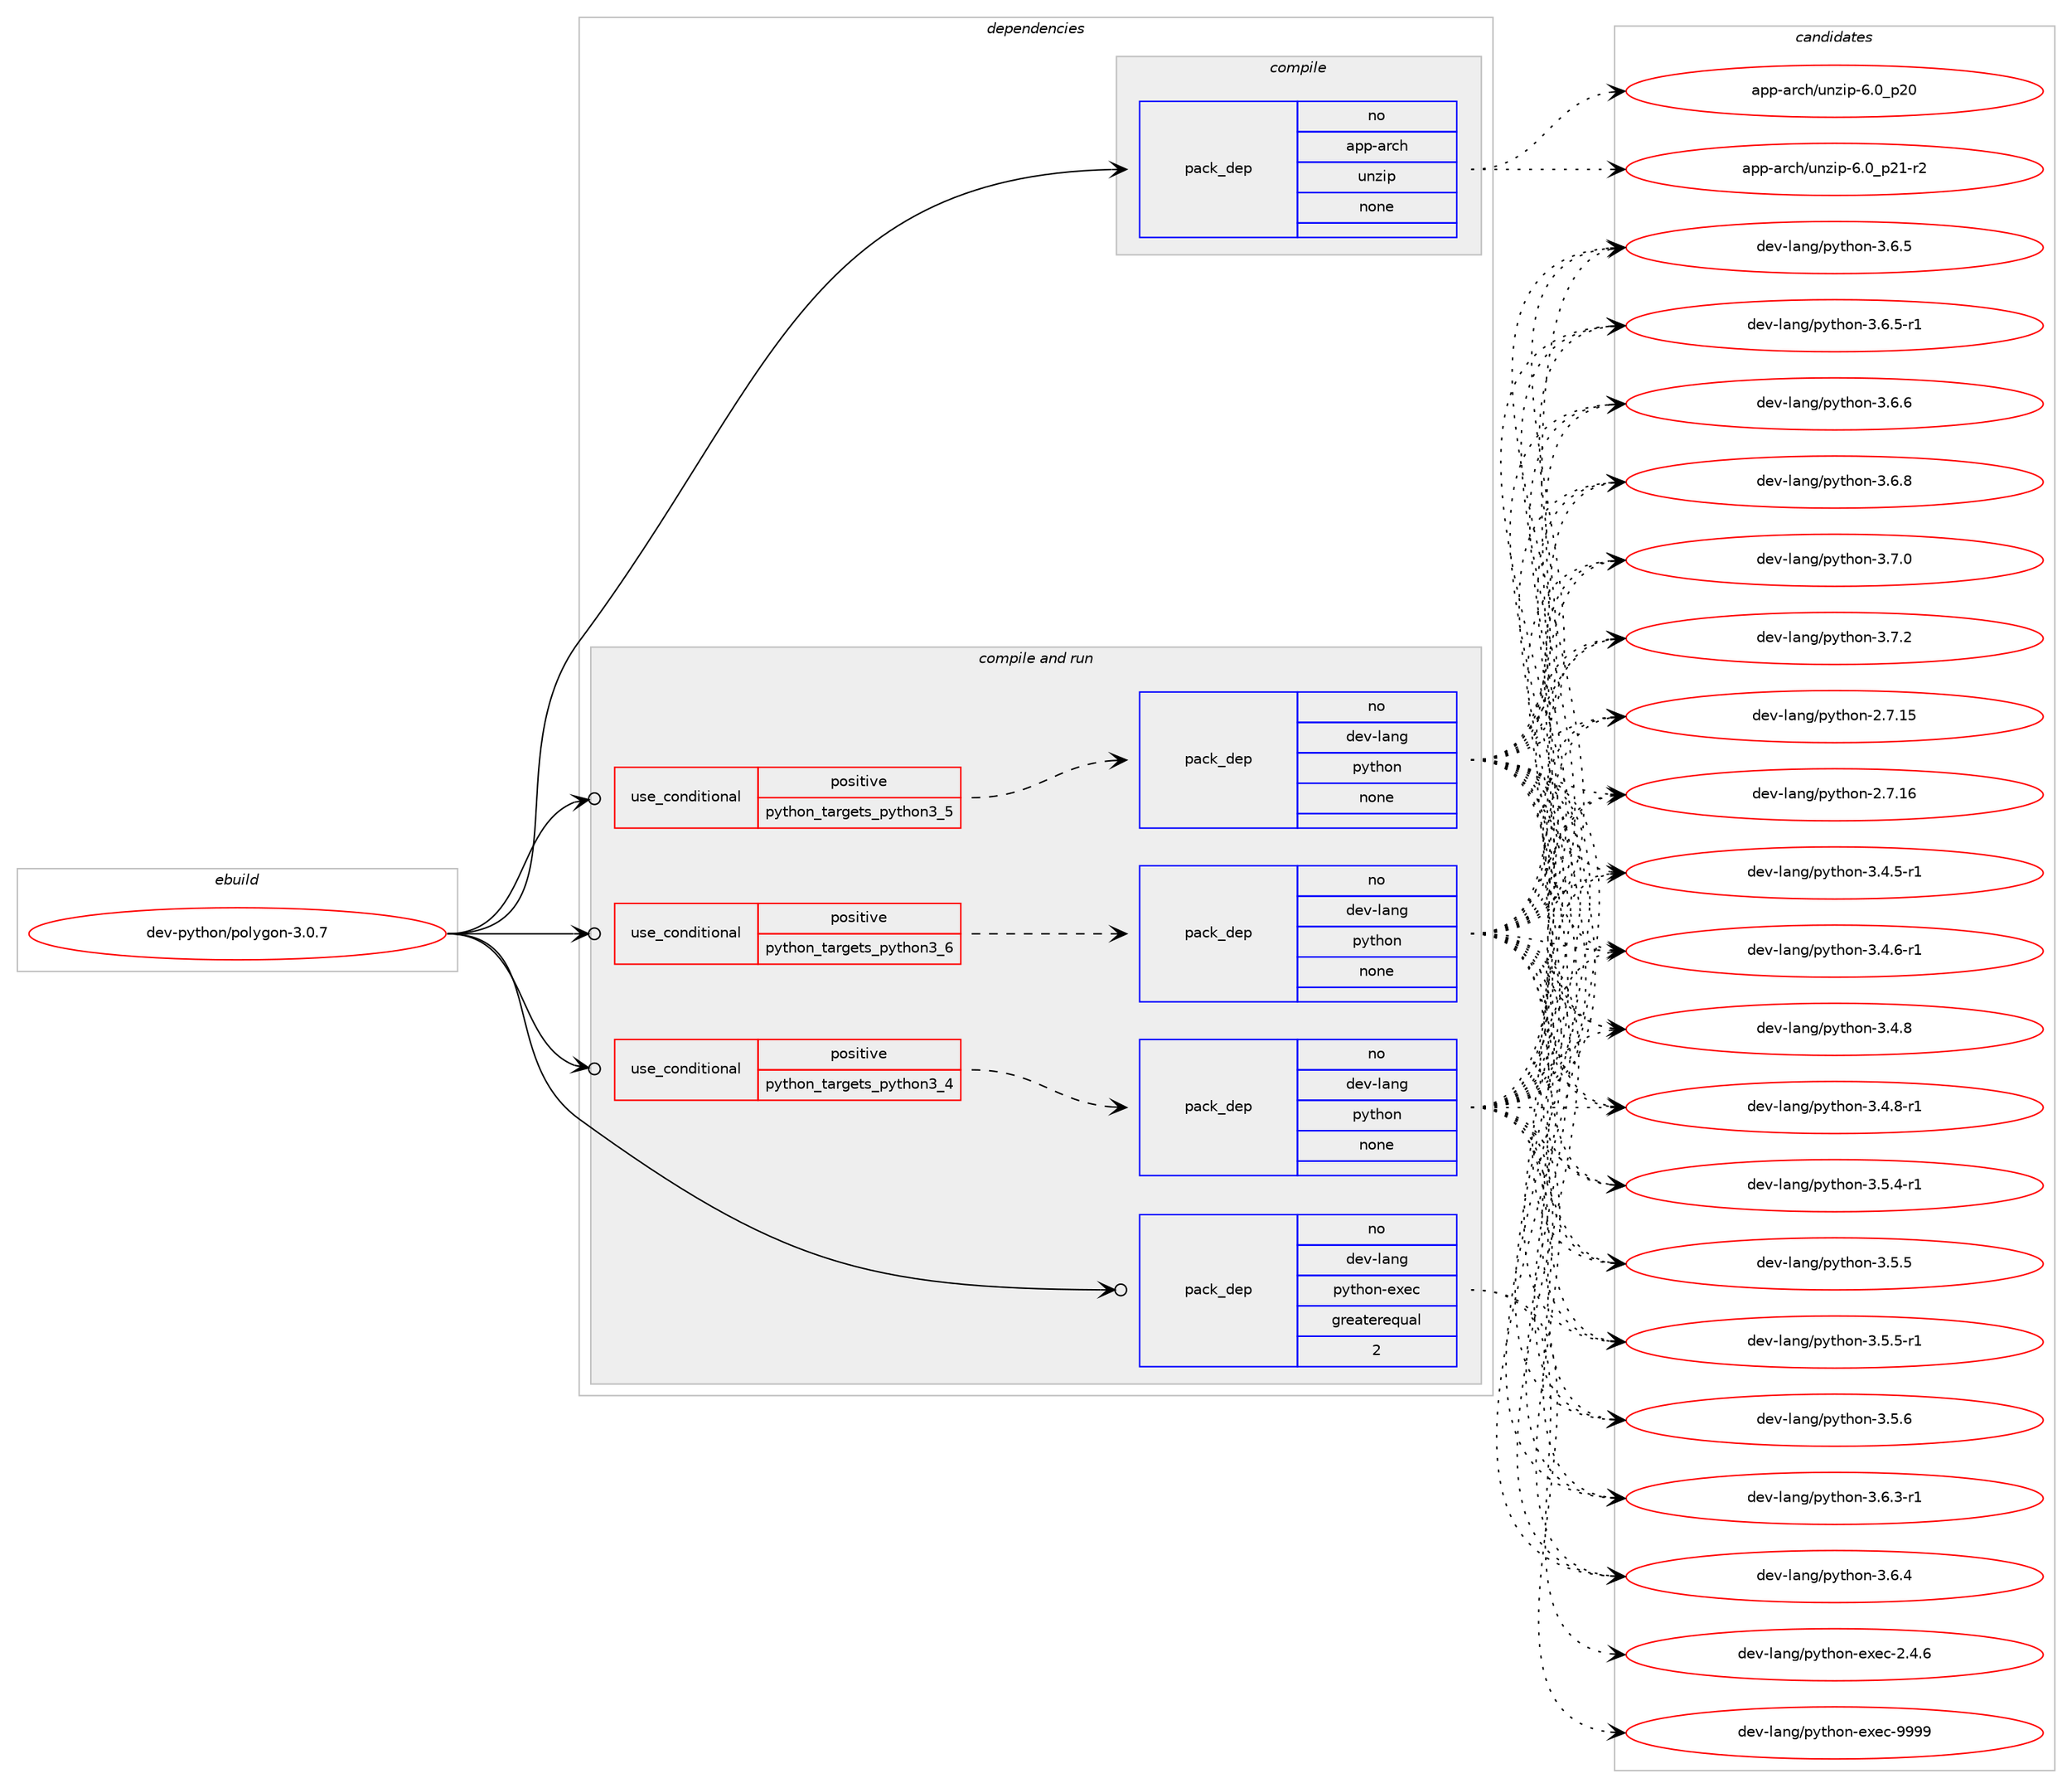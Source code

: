 digraph prolog {

# *************
# Graph options
# *************

newrank=true;
concentrate=true;
compound=true;
graph [rankdir=LR,fontname=Helvetica,fontsize=10,ranksep=1.5];#, ranksep=2.5, nodesep=0.2];
edge  [arrowhead=vee];
node  [fontname=Helvetica,fontsize=10];

# **********
# The ebuild
# **********

subgraph cluster_leftcol {
color=gray;
rank=same;
label=<<i>ebuild</i>>;
id [label="dev-python/polygon-3.0.7", color=red, width=4, href="../dev-python/polygon-3.0.7.svg"];
}

# ****************
# The dependencies
# ****************

subgraph cluster_midcol {
color=gray;
label=<<i>dependencies</i>>;
subgraph cluster_compile {
fillcolor="#eeeeee";
style=filled;
label=<<i>compile</i>>;
subgraph pack1023200 {
dependency1426220 [label=<<TABLE BORDER="0" CELLBORDER="1" CELLSPACING="0" CELLPADDING="4" WIDTH="220"><TR><TD ROWSPAN="6" CELLPADDING="30">pack_dep</TD></TR><TR><TD WIDTH="110">no</TD></TR><TR><TD>app-arch</TD></TR><TR><TD>unzip</TD></TR><TR><TD>none</TD></TR><TR><TD></TD></TR></TABLE>>, shape=none, color=blue];
}
id:e -> dependency1426220:w [weight=20,style="solid",arrowhead="vee"];
}
subgraph cluster_compileandrun {
fillcolor="#eeeeee";
style=filled;
label=<<i>compile and run</i>>;
subgraph cond379710 {
dependency1426221 [label=<<TABLE BORDER="0" CELLBORDER="1" CELLSPACING="0" CELLPADDING="4"><TR><TD ROWSPAN="3" CELLPADDING="10">use_conditional</TD></TR><TR><TD>positive</TD></TR><TR><TD>python_targets_python3_4</TD></TR></TABLE>>, shape=none, color=red];
subgraph pack1023201 {
dependency1426222 [label=<<TABLE BORDER="0" CELLBORDER="1" CELLSPACING="0" CELLPADDING="4" WIDTH="220"><TR><TD ROWSPAN="6" CELLPADDING="30">pack_dep</TD></TR><TR><TD WIDTH="110">no</TD></TR><TR><TD>dev-lang</TD></TR><TR><TD>python</TD></TR><TR><TD>none</TD></TR><TR><TD></TD></TR></TABLE>>, shape=none, color=blue];
}
dependency1426221:e -> dependency1426222:w [weight=20,style="dashed",arrowhead="vee"];
}
id:e -> dependency1426221:w [weight=20,style="solid",arrowhead="odotvee"];
subgraph cond379711 {
dependency1426223 [label=<<TABLE BORDER="0" CELLBORDER="1" CELLSPACING="0" CELLPADDING="4"><TR><TD ROWSPAN="3" CELLPADDING="10">use_conditional</TD></TR><TR><TD>positive</TD></TR><TR><TD>python_targets_python3_5</TD></TR></TABLE>>, shape=none, color=red];
subgraph pack1023202 {
dependency1426224 [label=<<TABLE BORDER="0" CELLBORDER="1" CELLSPACING="0" CELLPADDING="4" WIDTH="220"><TR><TD ROWSPAN="6" CELLPADDING="30">pack_dep</TD></TR><TR><TD WIDTH="110">no</TD></TR><TR><TD>dev-lang</TD></TR><TR><TD>python</TD></TR><TR><TD>none</TD></TR><TR><TD></TD></TR></TABLE>>, shape=none, color=blue];
}
dependency1426223:e -> dependency1426224:w [weight=20,style="dashed",arrowhead="vee"];
}
id:e -> dependency1426223:w [weight=20,style="solid",arrowhead="odotvee"];
subgraph cond379712 {
dependency1426225 [label=<<TABLE BORDER="0" CELLBORDER="1" CELLSPACING="0" CELLPADDING="4"><TR><TD ROWSPAN="3" CELLPADDING="10">use_conditional</TD></TR><TR><TD>positive</TD></TR><TR><TD>python_targets_python3_6</TD></TR></TABLE>>, shape=none, color=red];
subgraph pack1023203 {
dependency1426226 [label=<<TABLE BORDER="0" CELLBORDER="1" CELLSPACING="0" CELLPADDING="4" WIDTH="220"><TR><TD ROWSPAN="6" CELLPADDING="30">pack_dep</TD></TR><TR><TD WIDTH="110">no</TD></TR><TR><TD>dev-lang</TD></TR><TR><TD>python</TD></TR><TR><TD>none</TD></TR><TR><TD></TD></TR></TABLE>>, shape=none, color=blue];
}
dependency1426225:e -> dependency1426226:w [weight=20,style="dashed",arrowhead="vee"];
}
id:e -> dependency1426225:w [weight=20,style="solid",arrowhead="odotvee"];
subgraph pack1023204 {
dependency1426227 [label=<<TABLE BORDER="0" CELLBORDER="1" CELLSPACING="0" CELLPADDING="4" WIDTH="220"><TR><TD ROWSPAN="6" CELLPADDING="30">pack_dep</TD></TR><TR><TD WIDTH="110">no</TD></TR><TR><TD>dev-lang</TD></TR><TR><TD>python-exec</TD></TR><TR><TD>greaterequal</TD></TR><TR><TD>2</TD></TR></TABLE>>, shape=none, color=blue];
}
id:e -> dependency1426227:w [weight=20,style="solid",arrowhead="odotvee"];
}
subgraph cluster_run {
fillcolor="#eeeeee";
style=filled;
label=<<i>run</i>>;
}
}

# **************
# The candidates
# **************

subgraph cluster_choices {
rank=same;
color=gray;
label=<<i>candidates</i>>;

subgraph choice1023200 {
color=black;
nodesep=1;
choice971121124597114991044711711012210511245544648951125048 [label="app-arch/unzip-6.0_p20", color=red, width=4,href="../app-arch/unzip-6.0_p20.svg"];
choice9711211245971149910447117110122105112455446489511250494511450 [label="app-arch/unzip-6.0_p21-r2", color=red, width=4,href="../app-arch/unzip-6.0_p21-r2.svg"];
dependency1426220:e -> choice971121124597114991044711711012210511245544648951125048:w [style=dotted,weight="100"];
dependency1426220:e -> choice9711211245971149910447117110122105112455446489511250494511450:w [style=dotted,weight="100"];
}
subgraph choice1023201 {
color=black;
nodesep=1;
choice10010111845108971101034711212111610411111045504655464953 [label="dev-lang/python-2.7.15", color=red, width=4,href="../dev-lang/python-2.7.15.svg"];
choice10010111845108971101034711212111610411111045504655464954 [label="dev-lang/python-2.7.16", color=red, width=4,href="../dev-lang/python-2.7.16.svg"];
choice1001011184510897110103471121211161041111104551465246534511449 [label="dev-lang/python-3.4.5-r1", color=red, width=4,href="../dev-lang/python-3.4.5-r1.svg"];
choice1001011184510897110103471121211161041111104551465246544511449 [label="dev-lang/python-3.4.6-r1", color=red, width=4,href="../dev-lang/python-3.4.6-r1.svg"];
choice100101118451089711010347112121116104111110455146524656 [label="dev-lang/python-3.4.8", color=red, width=4,href="../dev-lang/python-3.4.8.svg"];
choice1001011184510897110103471121211161041111104551465246564511449 [label="dev-lang/python-3.4.8-r1", color=red, width=4,href="../dev-lang/python-3.4.8-r1.svg"];
choice1001011184510897110103471121211161041111104551465346524511449 [label="dev-lang/python-3.5.4-r1", color=red, width=4,href="../dev-lang/python-3.5.4-r1.svg"];
choice100101118451089711010347112121116104111110455146534653 [label="dev-lang/python-3.5.5", color=red, width=4,href="../dev-lang/python-3.5.5.svg"];
choice1001011184510897110103471121211161041111104551465346534511449 [label="dev-lang/python-3.5.5-r1", color=red, width=4,href="../dev-lang/python-3.5.5-r1.svg"];
choice100101118451089711010347112121116104111110455146534654 [label="dev-lang/python-3.5.6", color=red, width=4,href="../dev-lang/python-3.5.6.svg"];
choice1001011184510897110103471121211161041111104551465446514511449 [label="dev-lang/python-3.6.3-r1", color=red, width=4,href="../dev-lang/python-3.6.3-r1.svg"];
choice100101118451089711010347112121116104111110455146544652 [label="dev-lang/python-3.6.4", color=red, width=4,href="../dev-lang/python-3.6.4.svg"];
choice100101118451089711010347112121116104111110455146544653 [label="dev-lang/python-3.6.5", color=red, width=4,href="../dev-lang/python-3.6.5.svg"];
choice1001011184510897110103471121211161041111104551465446534511449 [label="dev-lang/python-3.6.5-r1", color=red, width=4,href="../dev-lang/python-3.6.5-r1.svg"];
choice100101118451089711010347112121116104111110455146544654 [label="dev-lang/python-3.6.6", color=red, width=4,href="../dev-lang/python-3.6.6.svg"];
choice100101118451089711010347112121116104111110455146544656 [label="dev-lang/python-3.6.8", color=red, width=4,href="../dev-lang/python-3.6.8.svg"];
choice100101118451089711010347112121116104111110455146554648 [label="dev-lang/python-3.7.0", color=red, width=4,href="../dev-lang/python-3.7.0.svg"];
choice100101118451089711010347112121116104111110455146554650 [label="dev-lang/python-3.7.2", color=red, width=4,href="../dev-lang/python-3.7.2.svg"];
dependency1426222:e -> choice10010111845108971101034711212111610411111045504655464953:w [style=dotted,weight="100"];
dependency1426222:e -> choice10010111845108971101034711212111610411111045504655464954:w [style=dotted,weight="100"];
dependency1426222:e -> choice1001011184510897110103471121211161041111104551465246534511449:w [style=dotted,weight="100"];
dependency1426222:e -> choice1001011184510897110103471121211161041111104551465246544511449:w [style=dotted,weight="100"];
dependency1426222:e -> choice100101118451089711010347112121116104111110455146524656:w [style=dotted,weight="100"];
dependency1426222:e -> choice1001011184510897110103471121211161041111104551465246564511449:w [style=dotted,weight="100"];
dependency1426222:e -> choice1001011184510897110103471121211161041111104551465346524511449:w [style=dotted,weight="100"];
dependency1426222:e -> choice100101118451089711010347112121116104111110455146534653:w [style=dotted,weight="100"];
dependency1426222:e -> choice1001011184510897110103471121211161041111104551465346534511449:w [style=dotted,weight="100"];
dependency1426222:e -> choice100101118451089711010347112121116104111110455146534654:w [style=dotted,weight="100"];
dependency1426222:e -> choice1001011184510897110103471121211161041111104551465446514511449:w [style=dotted,weight="100"];
dependency1426222:e -> choice100101118451089711010347112121116104111110455146544652:w [style=dotted,weight="100"];
dependency1426222:e -> choice100101118451089711010347112121116104111110455146544653:w [style=dotted,weight="100"];
dependency1426222:e -> choice1001011184510897110103471121211161041111104551465446534511449:w [style=dotted,weight="100"];
dependency1426222:e -> choice100101118451089711010347112121116104111110455146544654:w [style=dotted,weight="100"];
dependency1426222:e -> choice100101118451089711010347112121116104111110455146544656:w [style=dotted,weight="100"];
dependency1426222:e -> choice100101118451089711010347112121116104111110455146554648:w [style=dotted,weight="100"];
dependency1426222:e -> choice100101118451089711010347112121116104111110455146554650:w [style=dotted,weight="100"];
}
subgraph choice1023202 {
color=black;
nodesep=1;
choice10010111845108971101034711212111610411111045504655464953 [label="dev-lang/python-2.7.15", color=red, width=4,href="../dev-lang/python-2.7.15.svg"];
choice10010111845108971101034711212111610411111045504655464954 [label="dev-lang/python-2.7.16", color=red, width=4,href="../dev-lang/python-2.7.16.svg"];
choice1001011184510897110103471121211161041111104551465246534511449 [label="dev-lang/python-3.4.5-r1", color=red, width=4,href="../dev-lang/python-3.4.5-r1.svg"];
choice1001011184510897110103471121211161041111104551465246544511449 [label="dev-lang/python-3.4.6-r1", color=red, width=4,href="../dev-lang/python-3.4.6-r1.svg"];
choice100101118451089711010347112121116104111110455146524656 [label="dev-lang/python-3.4.8", color=red, width=4,href="../dev-lang/python-3.4.8.svg"];
choice1001011184510897110103471121211161041111104551465246564511449 [label="dev-lang/python-3.4.8-r1", color=red, width=4,href="../dev-lang/python-3.4.8-r1.svg"];
choice1001011184510897110103471121211161041111104551465346524511449 [label="dev-lang/python-3.5.4-r1", color=red, width=4,href="../dev-lang/python-3.5.4-r1.svg"];
choice100101118451089711010347112121116104111110455146534653 [label="dev-lang/python-3.5.5", color=red, width=4,href="../dev-lang/python-3.5.5.svg"];
choice1001011184510897110103471121211161041111104551465346534511449 [label="dev-lang/python-3.5.5-r1", color=red, width=4,href="../dev-lang/python-3.5.5-r1.svg"];
choice100101118451089711010347112121116104111110455146534654 [label="dev-lang/python-3.5.6", color=red, width=4,href="../dev-lang/python-3.5.6.svg"];
choice1001011184510897110103471121211161041111104551465446514511449 [label="dev-lang/python-3.6.3-r1", color=red, width=4,href="../dev-lang/python-3.6.3-r1.svg"];
choice100101118451089711010347112121116104111110455146544652 [label="dev-lang/python-3.6.4", color=red, width=4,href="../dev-lang/python-3.6.4.svg"];
choice100101118451089711010347112121116104111110455146544653 [label="dev-lang/python-3.6.5", color=red, width=4,href="../dev-lang/python-3.6.5.svg"];
choice1001011184510897110103471121211161041111104551465446534511449 [label="dev-lang/python-3.6.5-r1", color=red, width=4,href="../dev-lang/python-3.6.5-r1.svg"];
choice100101118451089711010347112121116104111110455146544654 [label="dev-lang/python-3.6.6", color=red, width=4,href="../dev-lang/python-3.6.6.svg"];
choice100101118451089711010347112121116104111110455146544656 [label="dev-lang/python-3.6.8", color=red, width=4,href="../dev-lang/python-3.6.8.svg"];
choice100101118451089711010347112121116104111110455146554648 [label="dev-lang/python-3.7.0", color=red, width=4,href="../dev-lang/python-3.7.0.svg"];
choice100101118451089711010347112121116104111110455146554650 [label="dev-lang/python-3.7.2", color=red, width=4,href="../dev-lang/python-3.7.2.svg"];
dependency1426224:e -> choice10010111845108971101034711212111610411111045504655464953:w [style=dotted,weight="100"];
dependency1426224:e -> choice10010111845108971101034711212111610411111045504655464954:w [style=dotted,weight="100"];
dependency1426224:e -> choice1001011184510897110103471121211161041111104551465246534511449:w [style=dotted,weight="100"];
dependency1426224:e -> choice1001011184510897110103471121211161041111104551465246544511449:w [style=dotted,weight="100"];
dependency1426224:e -> choice100101118451089711010347112121116104111110455146524656:w [style=dotted,weight="100"];
dependency1426224:e -> choice1001011184510897110103471121211161041111104551465246564511449:w [style=dotted,weight="100"];
dependency1426224:e -> choice1001011184510897110103471121211161041111104551465346524511449:w [style=dotted,weight="100"];
dependency1426224:e -> choice100101118451089711010347112121116104111110455146534653:w [style=dotted,weight="100"];
dependency1426224:e -> choice1001011184510897110103471121211161041111104551465346534511449:w [style=dotted,weight="100"];
dependency1426224:e -> choice100101118451089711010347112121116104111110455146534654:w [style=dotted,weight="100"];
dependency1426224:e -> choice1001011184510897110103471121211161041111104551465446514511449:w [style=dotted,weight="100"];
dependency1426224:e -> choice100101118451089711010347112121116104111110455146544652:w [style=dotted,weight="100"];
dependency1426224:e -> choice100101118451089711010347112121116104111110455146544653:w [style=dotted,weight="100"];
dependency1426224:e -> choice1001011184510897110103471121211161041111104551465446534511449:w [style=dotted,weight="100"];
dependency1426224:e -> choice100101118451089711010347112121116104111110455146544654:w [style=dotted,weight="100"];
dependency1426224:e -> choice100101118451089711010347112121116104111110455146544656:w [style=dotted,weight="100"];
dependency1426224:e -> choice100101118451089711010347112121116104111110455146554648:w [style=dotted,weight="100"];
dependency1426224:e -> choice100101118451089711010347112121116104111110455146554650:w [style=dotted,weight="100"];
}
subgraph choice1023203 {
color=black;
nodesep=1;
choice10010111845108971101034711212111610411111045504655464953 [label="dev-lang/python-2.7.15", color=red, width=4,href="../dev-lang/python-2.7.15.svg"];
choice10010111845108971101034711212111610411111045504655464954 [label="dev-lang/python-2.7.16", color=red, width=4,href="../dev-lang/python-2.7.16.svg"];
choice1001011184510897110103471121211161041111104551465246534511449 [label="dev-lang/python-3.4.5-r1", color=red, width=4,href="../dev-lang/python-3.4.5-r1.svg"];
choice1001011184510897110103471121211161041111104551465246544511449 [label="dev-lang/python-3.4.6-r1", color=red, width=4,href="../dev-lang/python-3.4.6-r1.svg"];
choice100101118451089711010347112121116104111110455146524656 [label="dev-lang/python-3.4.8", color=red, width=4,href="../dev-lang/python-3.4.8.svg"];
choice1001011184510897110103471121211161041111104551465246564511449 [label="dev-lang/python-3.4.8-r1", color=red, width=4,href="../dev-lang/python-3.4.8-r1.svg"];
choice1001011184510897110103471121211161041111104551465346524511449 [label="dev-lang/python-3.5.4-r1", color=red, width=4,href="../dev-lang/python-3.5.4-r1.svg"];
choice100101118451089711010347112121116104111110455146534653 [label="dev-lang/python-3.5.5", color=red, width=4,href="../dev-lang/python-3.5.5.svg"];
choice1001011184510897110103471121211161041111104551465346534511449 [label="dev-lang/python-3.5.5-r1", color=red, width=4,href="../dev-lang/python-3.5.5-r1.svg"];
choice100101118451089711010347112121116104111110455146534654 [label="dev-lang/python-3.5.6", color=red, width=4,href="../dev-lang/python-3.5.6.svg"];
choice1001011184510897110103471121211161041111104551465446514511449 [label="dev-lang/python-3.6.3-r1", color=red, width=4,href="../dev-lang/python-3.6.3-r1.svg"];
choice100101118451089711010347112121116104111110455146544652 [label="dev-lang/python-3.6.4", color=red, width=4,href="../dev-lang/python-3.6.4.svg"];
choice100101118451089711010347112121116104111110455146544653 [label="dev-lang/python-3.6.5", color=red, width=4,href="../dev-lang/python-3.6.5.svg"];
choice1001011184510897110103471121211161041111104551465446534511449 [label="dev-lang/python-3.6.5-r1", color=red, width=4,href="../dev-lang/python-3.6.5-r1.svg"];
choice100101118451089711010347112121116104111110455146544654 [label="dev-lang/python-3.6.6", color=red, width=4,href="../dev-lang/python-3.6.6.svg"];
choice100101118451089711010347112121116104111110455146544656 [label="dev-lang/python-3.6.8", color=red, width=4,href="../dev-lang/python-3.6.8.svg"];
choice100101118451089711010347112121116104111110455146554648 [label="dev-lang/python-3.7.0", color=red, width=4,href="../dev-lang/python-3.7.0.svg"];
choice100101118451089711010347112121116104111110455146554650 [label="dev-lang/python-3.7.2", color=red, width=4,href="../dev-lang/python-3.7.2.svg"];
dependency1426226:e -> choice10010111845108971101034711212111610411111045504655464953:w [style=dotted,weight="100"];
dependency1426226:e -> choice10010111845108971101034711212111610411111045504655464954:w [style=dotted,weight="100"];
dependency1426226:e -> choice1001011184510897110103471121211161041111104551465246534511449:w [style=dotted,weight="100"];
dependency1426226:e -> choice1001011184510897110103471121211161041111104551465246544511449:w [style=dotted,weight="100"];
dependency1426226:e -> choice100101118451089711010347112121116104111110455146524656:w [style=dotted,weight="100"];
dependency1426226:e -> choice1001011184510897110103471121211161041111104551465246564511449:w [style=dotted,weight="100"];
dependency1426226:e -> choice1001011184510897110103471121211161041111104551465346524511449:w [style=dotted,weight="100"];
dependency1426226:e -> choice100101118451089711010347112121116104111110455146534653:w [style=dotted,weight="100"];
dependency1426226:e -> choice1001011184510897110103471121211161041111104551465346534511449:w [style=dotted,weight="100"];
dependency1426226:e -> choice100101118451089711010347112121116104111110455146534654:w [style=dotted,weight="100"];
dependency1426226:e -> choice1001011184510897110103471121211161041111104551465446514511449:w [style=dotted,weight="100"];
dependency1426226:e -> choice100101118451089711010347112121116104111110455146544652:w [style=dotted,weight="100"];
dependency1426226:e -> choice100101118451089711010347112121116104111110455146544653:w [style=dotted,weight="100"];
dependency1426226:e -> choice1001011184510897110103471121211161041111104551465446534511449:w [style=dotted,weight="100"];
dependency1426226:e -> choice100101118451089711010347112121116104111110455146544654:w [style=dotted,weight="100"];
dependency1426226:e -> choice100101118451089711010347112121116104111110455146544656:w [style=dotted,weight="100"];
dependency1426226:e -> choice100101118451089711010347112121116104111110455146554648:w [style=dotted,weight="100"];
dependency1426226:e -> choice100101118451089711010347112121116104111110455146554650:w [style=dotted,weight="100"];
}
subgraph choice1023204 {
color=black;
nodesep=1;
choice1001011184510897110103471121211161041111104510112010199455046524654 [label="dev-lang/python-exec-2.4.6", color=red, width=4,href="../dev-lang/python-exec-2.4.6.svg"];
choice10010111845108971101034711212111610411111045101120101994557575757 [label="dev-lang/python-exec-9999", color=red, width=4,href="../dev-lang/python-exec-9999.svg"];
dependency1426227:e -> choice1001011184510897110103471121211161041111104510112010199455046524654:w [style=dotted,weight="100"];
dependency1426227:e -> choice10010111845108971101034711212111610411111045101120101994557575757:w [style=dotted,weight="100"];
}
}

}
